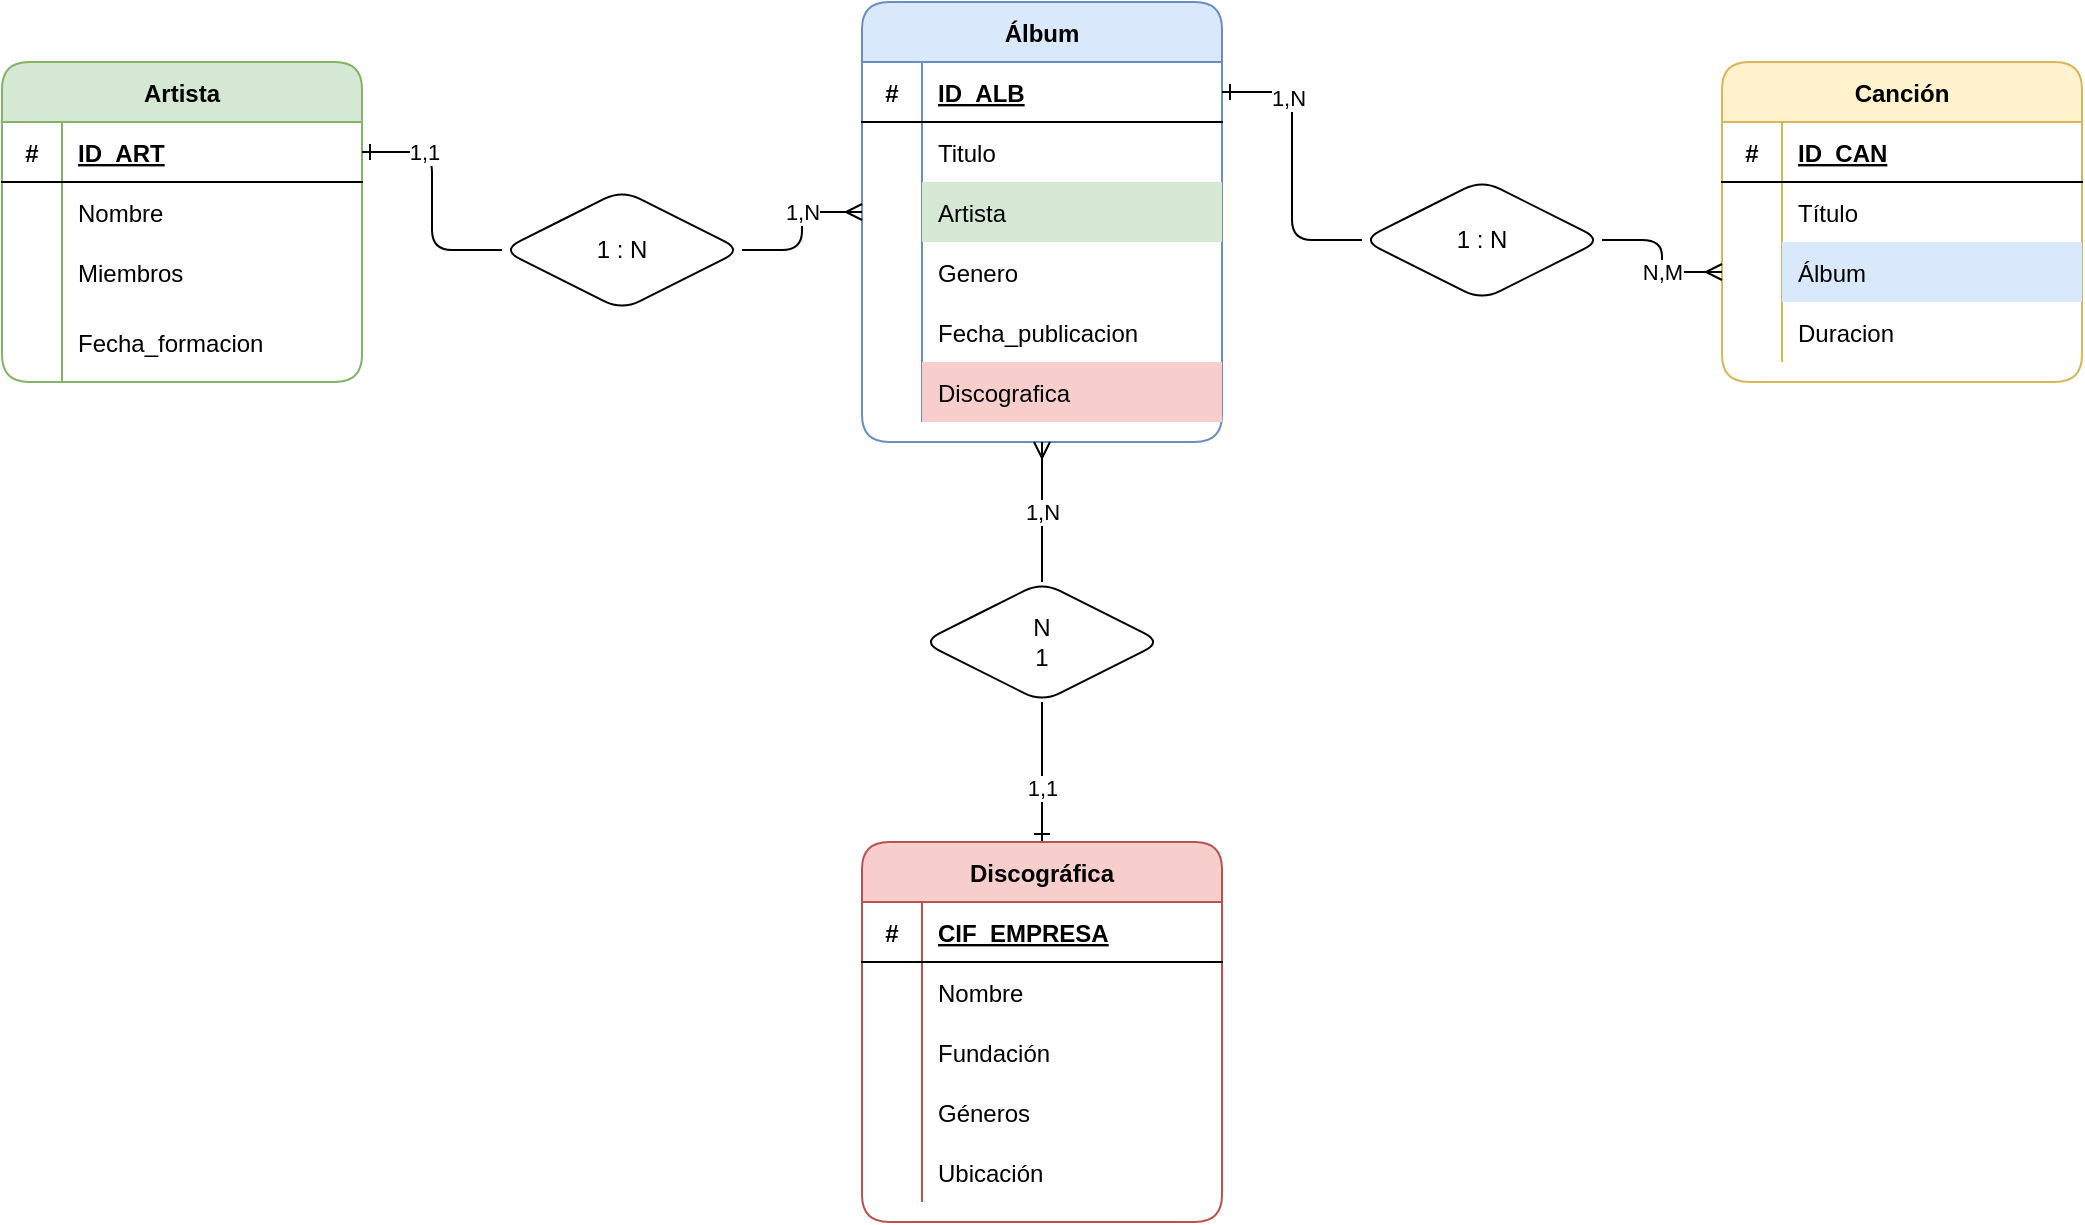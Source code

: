 <mxfile version="15.2.9" type="device"><diagram id="3aW2KKMbZ3FDJwAi9iP4" name="Page-1"><mxGraphModel dx="1372" dy="753" grid="1" gridSize="10" guides="1" tooltips="1" connect="1" arrows="1" fold="1" page="1" pageScale="1" pageWidth="1600" pageHeight="900" math="0" shadow="0"><root><mxCell id="0"/><mxCell id="1" parent="0"/><mxCell id="eeWPtb8w8YnhBSNExXRu-1" value="Artista" style="shape=table;startSize=30;container=1;collapsible=1;childLayout=tableLayout;fixedRows=1;rowLines=0;fontStyle=1;align=center;resizeLast=1;resizeLastRow=0;columnLines=1;horizontal=1;fillColor=#d5e8d4;strokeColor=#82b366;strokeWidth=1;rounded=1;" parent="1" vertex="1"><mxGeometry x="280" y="175" width="180" height="160" as="geometry"/></mxCell><mxCell id="eeWPtb8w8YnhBSNExXRu-2" value="" style="shape=partialRectangle;collapsible=0;dropTarget=0;pointerEvents=0;fillColor=none;top=0;left=0;bottom=1;right=0;points=[[0,0.5],[1,0.5]];portConstraint=eastwest;rounded=1;" parent="eeWPtb8w8YnhBSNExXRu-1" vertex="1"><mxGeometry y="30" width="180" height="30" as="geometry"/></mxCell><mxCell id="eeWPtb8w8YnhBSNExXRu-3" value="#" style="shape=partialRectangle;connectable=0;fillColor=none;top=0;left=0;bottom=0;right=0;fontStyle=1;overflow=hidden;rounded=1;" parent="eeWPtb8w8YnhBSNExXRu-2" vertex="1"><mxGeometry width="30" height="30" as="geometry"><mxRectangle width="30" height="30" as="alternateBounds"/></mxGeometry></mxCell><mxCell id="eeWPtb8w8YnhBSNExXRu-4" value="ID_ART" style="shape=partialRectangle;connectable=0;fillColor=none;top=0;left=0;bottom=0;right=0;align=left;spacingLeft=6;fontStyle=5;overflow=hidden;rounded=1;" parent="eeWPtb8w8YnhBSNExXRu-2" vertex="1"><mxGeometry x="30" width="150" height="30" as="geometry"><mxRectangle width="150" height="30" as="alternateBounds"/></mxGeometry></mxCell><mxCell id="eeWPtb8w8YnhBSNExXRu-5" value="" style="shape=partialRectangle;collapsible=0;dropTarget=0;pointerEvents=0;fillColor=none;top=0;left=0;bottom=0;right=0;points=[[0,0.5],[1,0.5]];portConstraint=eastwest;rounded=1;" parent="eeWPtb8w8YnhBSNExXRu-1" vertex="1"><mxGeometry y="60" width="180" height="30" as="geometry"/></mxCell><mxCell id="eeWPtb8w8YnhBSNExXRu-6" value="" style="shape=partialRectangle;connectable=0;fillColor=none;top=0;left=0;bottom=0;right=0;editable=1;overflow=hidden;rounded=1;" parent="eeWPtb8w8YnhBSNExXRu-5" vertex="1"><mxGeometry width="30" height="30" as="geometry"><mxRectangle width="30" height="30" as="alternateBounds"/></mxGeometry></mxCell><mxCell id="eeWPtb8w8YnhBSNExXRu-7" value="Nombre    " style="shape=partialRectangle;connectable=0;fillColor=none;top=0;left=0;bottom=0;right=0;align=left;spacingLeft=6;overflow=hidden;rounded=1;" parent="eeWPtb8w8YnhBSNExXRu-5" vertex="1"><mxGeometry x="30" width="150" height="30" as="geometry"><mxRectangle width="150" height="30" as="alternateBounds"/></mxGeometry></mxCell><mxCell id="eeWPtb8w8YnhBSNExXRu-8" value="" style="shape=partialRectangle;collapsible=0;dropTarget=0;pointerEvents=0;fillColor=none;top=0;left=0;bottom=0;right=0;points=[[0,0.5],[1,0.5]];portConstraint=eastwest;rounded=1;" parent="eeWPtb8w8YnhBSNExXRu-1" vertex="1"><mxGeometry y="90" width="180" height="30" as="geometry"/></mxCell><mxCell id="eeWPtb8w8YnhBSNExXRu-9" value="" style="shape=partialRectangle;connectable=0;fillColor=none;top=0;left=0;bottom=0;right=0;editable=1;overflow=hidden;rounded=1;" parent="eeWPtb8w8YnhBSNExXRu-8" vertex="1"><mxGeometry width="30" height="30" as="geometry"><mxRectangle width="30" height="30" as="alternateBounds"/></mxGeometry></mxCell><mxCell id="eeWPtb8w8YnhBSNExXRu-10" value="Miembros        " style="shape=partialRectangle;connectable=0;fillColor=none;top=0;left=0;bottom=0;right=0;align=left;spacingLeft=6;overflow=hidden;rounded=1;" parent="eeWPtb8w8YnhBSNExXRu-8" vertex="1"><mxGeometry x="30" width="150" height="30" as="geometry"><mxRectangle width="150" height="30" as="alternateBounds"/></mxGeometry></mxCell><mxCell id="eeWPtb8w8YnhBSNExXRu-11" value="" style="shape=partialRectangle;collapsible=0;dropTarget=0;pointerEvents=0;fillColor=none;top=0;left=0;bottom=0;right=0;points=[[0,0.5],[1,0.5]];portConstraint=eastwest;rounded=1;" parent="eeWPtb8w8YnhBSNExXRu-1" vertex="1"><mxGeometry y="120" width="180" height="40" as="geometry"/></mxCell><mxCell id="eeWPtb8w8YnhBSNExXRu-12" value="" style="shape=partialRectangle;connectable=0;fillColor=none;top=0;left=0;bottom=0;right=0;editable=1;overflow=hidden;rounded=1;" parent="eeWPtb8w8YnhBSNExXRu-11" vertex="1"><mxGeometry width="30" height="40" as="geometry"><mxRectangle width="30" height="40" as="alternateBounds"/></mxGeometry></mxCell><mxCell id="eeWPtb8w8YnhBSNExXRu-13" value="Fecha_formacion" style="shape=partialRectangle;connectable=0;fillColor=none;top=0;left=0;bottom=0;right=0;align=left;spacingLeft=6;overflow=hidden;rounded=1;" parent="eeWPtb8w8YnhBSNExXRu-11" vertex="1"><mxGeometry x="30" width="150" height="40" as="geometry"><mxRectangle width="150" height="40" as="alternateBounds"/></mxGeometry></mxCell><mxCell id="eeWPtb8w8YnhBSNExXRu-14" value="Álbum" style="shape=table;startSize=30;container=1;collapsible=1;childLayout=tableLayout;fixedRows=1;rowLines=0;fontStyle=1;align=center;resizeLast=1;fillColor=#dae8fc;strokeColor=#6c8ebf;strokeWidth=1;rounded=1;" parent="1" vertex="1"><mxGeometry x="710" y="145" width="180" height="220" as="geometry"><mxRectangle x="710" y="145" width="70" height="30" as="alternateBounds"/></mxGeometry></mxCell><mxCell id="eeWPtb8w8YnhBSNExXRu-15" value="" style="shape=partialRectangle;collapsible=0;dropTarget=0;pointerEvents=0;fillColor=none;top=0;left=0;bottom=1;right=0;points=[[0,0.5],[1,0.5]];portConstraint=eastwest;rounded=1;" parent="eeWPtb8w8YnhBSNExXRu-14" vertex="1"><mxGeometry y="30" width="180" height="30" as="geometry"/></mxCell><mxCell id="eeWPtb8w8YnhBSNExXRu-16" value="#" style="shape=partialRectangle;connectable=0;fillColor=none;top=0;left=0;bottom=0;right=0;fontStyle=1;overflow=hidden;rounded=1;" parent="eeWPtb8w8YnhBSNExXRu-15" vertex="1"><mxGeometry width="30" height="30" as="geometry"><mxRectangle width="30" height="30" as="alternateBounds"/></mxGeometry></mxCell><mxCell id="eeWPtb8w8YnhBSNExXRu-17" value="ID_ALB" style="shape=partialRectangle;connectable=0;fillColor=none;top=0;left=0;bottom=0;right=0;align=left;spacingLeft=6;fontStyle=5;overflow=hidden;rounded=1;" parent="eeWPtb8w8YnhBSNExXRu-15" vertex="1"><mxGeometry x="30" width="150" height="30" as="geometry"><mxRectangle width="150" height="30" as="alternateBounds"/></mxGeometry></mxCell><mxCell id="eeWPtb8w8YnhBSNExXRu-18" value="" style="shape=partialRectangle;collapsible=0;dropTarget=0;pointerEvents=0;fillColor=none;top=0;left=0;bottom=0;right=0;points=[[0,0.5],[1,0.5]];portConstraint=eastwest;rounded=1;" parent="eeWPtb8w8YnhBSNExXRu-14" vertex="1"><mxGeometry y="60" width="180" height="30" as="geometry"/></mxCell><mxCell id="eeWPtb8w8YnhBSNExXRu-19" value="" style="shape=partialRectangle;connectable=0;fillColor=none;top=0;left=0;bottom=0;right=0;editable=1;overflow=hidden;rounded=1;" parent="eeWPtb8w8YnhBSNExXRu-18" vertex="1"><mxGeometry width="30" height="30" as="geometry"><mxRectangle width="30" height="30" as="alternateBounds"/></mxGeometry></mxCell><mxCell id="eeWPtb8w8YnhBSNExXRu-20" value="Titulo    " style="shape=partialRectangle;connectable=0;fillColor=none;top=0;left=0;bottom=0;right=0;align=left;spacingLeft=6;overflow=hidden;rounded=1;" parent="eeWPtb8w8YnhBSNExXRu-18" vertex="1"><mxGeometry x="30" width="150" height="30" as="geometry"><mxRectangle width="150" height="30" as="alternateBounds"/></mxGeometry></mxCell><mxCell id="eeWPtb8w8YnhBSNExXRu-21" value="" style="shape=partialRectangle;collapsible=0;dropTarget=0;pointerEvents=0;fillColor=none;top=0;left=0;bottom=0;right=0;points=[[0,0.5],[1,0.5]];portConstraint=eastwest;rounded=1;" parent="eeWPtb8w8YnhBSNExXRu-14" vertex="1"><mxGeometry y="90" width="180" height="30" as="geometry"/></mxCell><mxCell id="eeWPtb8w8YnhBSNExXRu-22" value="" style="shape=partialRectangle;connectable=0;fillColor=none;top=0;left=0;bottom=0;right=0;editable=1;overflow=hidden;rounded=1;" parent="eeWPtb8w8YnhBSNExXRu-21" vertex="1"><mxGeometry width="30" height="30" as="geometry"><mxRectangle width="30" height="30" as="alternateBounds"/></mxGeometry></mxCell><mxCell id="eeWPtb8w8YnhBSNExXRu-23" value="Artista" style="shape=partialRectangle;connectable=0;fillColor=#d5e8d4;top=0;left=0;bottom=0;right=0;align=left;spacingLeft=6;overflow=hidden;strokeColor=#82b366;rounded=1;" parent="eeWPtb8w8YnhBSNExXRu-21" vertex="1"><mxGeometry x="30" width="150" height="30" as="geometry"><mxRectangle width="150" height="30" as="alternateBounds"/></mxGeometry></mxCell><mxCell id="eeWPtb8w8YnhBSNExXRu-24" value="" style="shape=partialRectangle;collapsible=0;dropTarget=0;pointerEvents=0;fillColor=none;top=0;left=0;bottom=0;right=0;points=[[0,0.5],[1,0.5]];portConstraint=eastwest;rounded=1;" parent="eeWPtb8w8YnhBSNExXRu-14" vertex="1"><mxGeometry y="120" width="180" height="30" as="geometry"/></mxCell><mxCell id="eeWPtb8w8YnhBSNExXRu-25" value="" style="shape=partialRectangle;connectable=0;fillColor=none;top=0;left=0;bottom=0;right=0;editable=1;overflow=hidden;rounded=1;" parent="eeWPtb8w8YnhBSNExXRu-24" vertex="1"><mxGeometry width="30" height="30" as="geometry"><mxRectangle width="30" height="30" as="alternateBounds"/></mxGeometry></mxCell><mxCell id="eeWPtb8w8YnhBSNExXRu-26" value="Genero" style="shape=partialRectangle;connectable=0;fillColor=none;top=0;left=0;bottom=0;right=0;align=left;spacingLeft=6;overflow=hidden;rounded=1;" parent="eeWPtb8w8YnhBSNExXRu-24" vertex="1"><mxGeometry x="30" width="150" height="30" as="geometry"><mxRectangle width="150" height="30" as="alternateBounds"/></mxGeometry></mxCell><mxCell id="eeWPtb8w8YnhBSNExXRu-57" value="" style="shape=partialRectangle;collapsible=0;dropTarget=0;pointerEvents=0;fillColor=none;top=0;left=0;bottom=0;right=0;points=[[0,0.5],[1,0.5]];portConstraint=eastwest;rounded=1;" parent="eeWPtb8w8YnhBSNExXRu-14" vertex="1"><mxGeometry y="150" width="180" height="30" as="geometry"/></mxCell><mxCell id="eeWPtb8w8YnhBSNExXRu-58" value="" style="shape=partialRectangle;connectable=0;fillColor=none;top=0;left=0;bottom=0;right=0;editable=1;overflow=hidden;rounded=1;" parent="eeWPtb8w8YnhBSNExXRu-57" vertex="1"><mxGeometry width="30" height="30" as="geometry"><mxRectangle width="30" height="30" as="alternateBounds"/></mxGeometry></mxCell><mxCell id="eeWPtb8w8YnhBSNExXRu-59" value="Fecha_publicacion   " style="shape=partialRectangle;connectable=0;fillColor=none;top=0;left=0;bottom=0;right=0;align=left;spacingLeft=6;overflow=hidden;rounded=1;" parent="eeWPtb8w8YnhBSNExXRu-57" vertex="1"><mxGeometry x="30" width="150" height="30" as="geometry"><mxRectangle width="150" height="30" as="alternateBounds"/></mxGeometry></mxCell><mxCell id="eeWPtb8w8YnhBSNExXRu-60" value="" style="shape=partialRectangle;collapsible=0;dropTarget=0;pointerEvents=0;fillColor=none;top=0;left=0;bottom=0;right=0;points=[[0,0.5],[1,0.5]];portConstraint=eastwest;rounded=1;" parent="eeWPtb8w8YnhBSNExXRu-14" vertex="1"><mxGeometry y="180" width="180" height="30" as="geometry"/></mxCell><mxCell id="eeWPtb8w8YnhBSNExXRu-61" value="" style="shape=partialRectangle;connectable=0;fillColor=none;top=0;left=0;bottom=0;right=0;editable=1;overflow=hidden;rounded=1;" parent="eeWPtb8w8YnhBSNExXRu-60" vertex="1"><mxGeometry width="30" height="30" as="geometry"><mxRectangle width="30" height="30" as="alternateBounds"/></mxGeometry></mxCell><mxCell id="eeWPtb8w8YnhBSNExXRu-62" value="Discografica" style="shape=partialRectangle;connectable=0;fillColor=#f8cecc;top=0;left=0;bottom=0;right=0;align=left;spacingLeft=6;overflow=hidden;strokeColor=#b85450;rounded=1;" parent="eeWPtb8w8YnhBSNExXRu-60" vertex="1"><mxGeometry x="30" width="150" height="30" as="geometry"><mxRectangle width="150" height="30" as="alternateBounds"/></mxGeometry></mxCell><mxCell id="eeWPtb8w8YnhBSNExXRu-64" style="edgeStyle=orthogonalEdgeStyle;orthogonalLoop=1;jettySize=auto;html=1;exitX=0;exitY=0.5;exitDx=0;exitDy=0;entryX=1;entryY=0.5;entryDx=0;entryDy=0;endArrow=ERone;endFill=0;" parent="1" source="eeWPtb8w8YnhBSNExXRu-63" target="eeWPtb8w8YnhBSNExXRu-2" edge="1"><mxGeometry relative="1" as="geometry"/></mxCell><mxCell id="8BQ4cjlgS5cxb9j_QM0c-7" value="&lt;div&gt;1,1&lt;/div&gt;" style="edgeLabel;html=1;align=center;verticalAlign=middle;resizable=0;points=[];rounded=1;" vertex="1" connectable="0" parent="eeWPtb8w8YnhBSNExXRu-64"><mxGeometry x="0.609" y="-1" relative="1" as="geometry"><mxPoint x="7" y="1" as="offset"/></mxGeometry></mxCell><mxCell id="eeWPtb8w8YnhBSNExXRu-65" style="edgeStyle=orthogonalEdgeStyle;orthogonalLoop=1;jettySize=auto;html=1;exitX=1;exitY=0.5;exitDx=0;exitDy=0;endArrow=ERmany;endFill=0;entryX=0;entryY=0.5;entryDx=0;entryDy=0;" parent="1" source="eeWPtb8w8YnhBSNExXRu-63" target="eeWPtb8w8YnhBSNExXRu-21" edge="1"><mxGeometry relative="1" as="geometry"/></mxCell><mxCell id="8BQ4cjlgS5cxb9j_QM0c-9" value="1,N" style="edgeLabel;html=1;align=center;verticalAlign=middle;resizable=0;points=[];rounded=1;" vertex="1" connectable="0" parent="eeWPtb8w8YnhBSNExXRu-65"><mxGeometry x="0.367" y="1" relative="1" as="geometry"><mxPoint x="-5" y="1" as="offset"/></mxGeometry></mxCell><mxCell id="eeWPtb8w8YnhBSNExXRu-63" value="1 : N" style="shape=rhombus;perimeter=rhombusPerimeter;whiteSpace=wrap;html=1;align=center;strokeWidth=1;rounded=1;" parent="1" vertex="1"><mxGeometry x="530" y="239" width="120" height="60" as="geometry"/></mxCell><mxCell id="eeWPtb8w8YnhBSNExXRu-66" value="Canción" style="shape=table;startSize=30;container=1;collapsible=1;childLayout=tableLayout;fixedRows=1;rowLines=0;fontStyle=1;align=center;resizeLast=1;fillColor=#fff2cc;strokeColor=#d6b656;strokeWidth=1;rounded=1;" parent="1" vertex="1"><mxGeometry x="1140" y="175" width="180" height="160" as="geometry"/></mxCell><mxCell id="eeWPtb8w8YnhBSNExXRu-67" value="" style="shape=partialRectangle;collapsible=0;dropTarget=0;pointerEvents=0;fillColor=none;top=0;left=0;bottom=1;right=0;points=[[0,0.5],[1,0.5]];portConstraint=eastwest;rounded=1;" parent="eeWPtb8w8YnhBSNExXRu-66" vertex="1"><mxGeometry y="30" width="180" height="30" as="geometry"/></mxCell><mxCell id="eeWPtb8w8YnhBSNExXRu-68" value="#" style="shape=partialRectangle;connectable=0;fillColor=none;top=0;left=0;bottom=0;right=0;fontStyle=1;overflow=hidden;rounded=1;" parent="eeWPtb8w8YnhBSNExXRu-67" vertex="1"><mxGeometry width="30" height="30" as="geometry"><mxRectangle width="30" height="30" as="alternateBounds"/></mxGeometry></mxCell><mxCell id="eeWPtb8w8YnhBSNExXRu-69" value="ID_CAN" style="shape=partialRectangle;connectable=0;fillColor=none;top=0;left=0;bottom=0;right=0;align=left;spacingLeft=6;fontStyle=5;overflow=hidden;rounded=1;" parent="eeWPtb8w8YnhBSNExXRu-67" vertex="1"><mxGeometry x="30" width="150" height="30" as="geometry"><mxRectangle width="150" height="30" as="alternateBounds"/></mxGeometry></mxCell><mxCell id="eeWPtb8w8YnhBSNExXRu-70" value="" style="shape=partialRectangle;collapsible=0;dropTarget=0;pointerEvents=0;fillColor=none;top=0;left=0;bottom=0;right=0;points=[[0,0.5],[1,0.5]];portConstraint=eastwest;rounded=1;" parent="eeWPtb8w8YnhBSNExXRu-66" vertex="1"><mxGeometry y="60" width="180" height="30" as="geometry"/></mxCell><mxCell id="eeWPtb8w8YnhBSNExXRu-71" value="" style="shape=partialRectangle;connectable=0;fillColor=none;top=0;left=0;bottom=0;right=0;editable=1;overflow=hidden;rounded=1;" parent="eeWPtb8w8YnhBSNExXRu-70" vertex="1"><mxGeometry width="30" height="30" as="geometry"><mxRectangle width="30" height="30" as="alternateBounds"/></mxGeometry></mxCell><mxCell id="eeWPtb8w8YnhBSNExXRu-72" value="Título    " style="shape=partialRectangle;connectable=0;fillColor=none;top=0;left=0;bottom=0;right=0;align=left;spacingLeft=6;overflow=hidden;rounded=1;" parent="eeWPtb8w8YnhBSNExXRu-70" vertex="1"><mxGeometry x="30" width="150" height="30" as="geometry"><mxRectangle width="150" height="30" as="alternateBounds"/></mxGeometry></mxCell><mxCell id="eeWPtb8w8YnhBSNExXRu-73" value="" style="shape=partialRectangle;collapsible=0;dropTarget=0;pointerEvents=0;fillColor=none;top=0;left=0;bottom=0;right=0;points=[[0,0.5],[1,0.5]];portConstraint=eastwest;rounded=1;" parent="eeWPtb8w8YnhBSNExXRu-66" vertex="1"><mxGeometry y="90" width="180" height="30" as="geometry"/></mxCell><mxCell id="eeWPtb8w8YnhBSNExXRu-74" value="" style="shape=partialRectangle;connectable=0;fillColor=none;top=0;left=0;bottom=0;right=0;editable=1;overflow=hidden;rounded=1;" parent="eeWPtb8w8YnhBSNExXRu-73" vertex="1"><mxGeometry width="30" height="30" as="geometry"><mxRectangle width="30" height="30" as="alternateBounds"/></mxGeometry></mxCell><mxCell id="eeWPtb8w8YnhBSNExXRu-75" value="Álbum" style="shape=partialRectangle;connectable=0;fillColor=#dae8fc;top=0;left=0;bottom=0;right=0;align=left;spacingLeft=6;overflow=hidden;strokeColor=#6c8ebf;rounded=1;" parent="eeWPtb8w8YnhBSNExXRu-73" vertex="1"><mxGeometry x="30" width="150" height="30" as="geometry"><mxRectangle width="150" height="30" as="alternateBounds"/></mxGeometry></mxCell><mxCell id="eeWPtb8w8YnhBSNExXRu-76" value="" style="shape=partialRectangle;collapsible=0;dropTarget=0;pointerEvents=0;fillColor=none;top=0;left=0;bottom=0;right=0;points=[[0,0.5],[1,0.5]];portConstraint=eastwest;rounded=1;" parent="eeWPtb8w8YnhBSNExXRu-66" vertex="1"><mxGeometry y="120" width="180" height="30" as="geometry"/></mxCell><mxCell id="eeWPtb8w8YnhBSNExXRu-77" value="" style="shape=partialRectangle;connectable=0;fillColor=none;top=0;left=0;bottom=0;right=0;editable=1;overflow=hidden;rounded=1;" parent="eeWPtb8w8YnhBSNExXRu-76" vertex="1"><mxGeometry width="30" height="30" as="geometry"><mxRectangle width="30" height="30" as="alternateBounds"/></mxGeometry></mxCell><mxCell id="eeWPtb8w8YnhBSNExXRu-78" value="Duracion" style="shape=partialRectangle;connectable=0;fillColor=none;top=0;left=0;bottom=0;right=0;align=left;spacingLeft=6;overflow=hidden;rounded=1;" parent="eeWPtb8w8YnhBSNExXRu-76" vertex="1"><mxGeometry x="30" width="150" height="30" as="geometry"><mxRectangle width="150" height="30" as="alternateBounds"/></mxGeometry></mxCell><mxCell id="eeWPtb8w8YnhBSNExXRu-79" style="edgeStyle=orthogonalEdgeStyle;orthogonalLoop=1;jettySize=auto;html=1;exitX=0;exitY=0.5;exitDx=0;exitDy=0;entryX=1;entryY=0.5;entryDx=0;entryDy=0;endArrow=ERone;endFill=0;" parent="1" source="eeWPtb8w8YnhBSNExXRu-81" target="eeWPtb8w8YnhBSNExXRu-15" edge="1"><mxGeometry relative="1" as="geometry"><mxPoint x="890" y="215" as="targetPoint"/></mxGeometry></mxCell><mxCell id="8BQ4cjlgS5cxb9j_QM0c-10" value="1,N" style="edgeLabel;html=1;align=center;verticalAlign=middle;resizable=0;points=[];rounded=1;" vertex="1" connectable="0" parent="eeWPtb8w8YnhBSNExXRu-79"><mxGeometry x="0.482" y="2" relative="1" as="geometry"><mxPoint as="offset"/></mxGeometry></mxCell><mxCell id="eeWPtb8w8YnhBSNExXRu-80" style="edgeStyle=orthogonalEdgeStyle;orthogonalLoop=1;jettySize=auto;html=1;exitX=1;exitY=0.5;exitDx=0;exitDy=0;entryX=0;entryY=0.5;entryDx=0;entryDy=0;endArrow=ERmany;endFill=0;" parent="1" source="eeWPtb8w8YnhBSNExXRu-81" target="eeWPtb8w8YnhBSNExXRu-73" edge="1"><mxGeometry relative="1" as="geometry"><mxPoint x="1140" y="245" as="targetPoint"/></mxGeometry></mxCell><mxCell id="8BQ4cjlgS5cxb9j_QM0c-11" value="N,M" style="edgeLabel;html=1;align=center;verticalAlign=middle;resizable=0;points=[];fontStyle=0;rounded=1;" vertex="1" connectable="0" parent="eeWPtb8w8YnhBSNExXRu-80"><mxGeometry x="0.304" y="1" relative="1" as="geometry"><mxPoint x="-4" y="1" as="offset"/></mxGeometry></mxCell><mxCell id="eeWPtb8w8YnhBSNExXRu-81" value="1 : N" style="shape=rhombus;perimeter=rhombusPerimeter;whiteSpace=wrap;html=1;align=center;strokeWidth=1;rounded=1;" parent="1" vertex="1"><mxGeometry x="960" y="234" width="120" height="60" as="geometry"/></mxCell><mxCell id="8BQ4cjlgS5cxb9j_QM0c-22" value="" style="edgeStyle=orthogonalEdgeStyle;orthogonalLoop=1;jettySize=auto;html=1;endArrow=ERmany;endFill=0;entryX=0.5;entryY=1;entryDx=0;entryDy=0;" edge="1" parent="1" source="8BQ4cjlgS5cxb9j_QM0c-18" target="eeWPtb8w8YnhBSNExXRu-14"><mxGeometry relative="1" as="geometry"><Array as="points"/></mxGeometry></mxCell><mxCell id="8BQ4cjlgS5cxb9j_QM0c-44" value="1,N" style="edgeLabel;html=1;align=center;verticalAlign=middle;resizable=0;points=[];rounded=1;" vertex="1" connectable="0" parent="8BQ4cjlgS5cxb9j_QM0c-22"><mxGeometry x="0.252" y="1" relative="1" as="geometry"><mxPoint x="1" y="9" as="offset"/></mxGeometry></mxCell><mxCell id="8BQ4cjlgS5cxb9j_QM0c-18" value="&lt;div&gt;N&lt;/div&gt;&lt;div&gt;1&lt;br&gt;&lt;/div&gt;" style="shape=rhombus;perimeter=rhombusPerimeter;whiteSpace=wrap;html=1;align=center;rounded=1;" vertex="1" parent="1"><mxGeometry x="740" y="435" width="120" height="60" as="geometry"/></mxCell><mxCell id="8BQ4cjlgS5cxb9j_QM0c-36" value="" style="edgeStyle=orthogonalEdgeStyle;orthogonalLoop=1;jettySize=auto;html=1;endArrow=none;endFill=0;startArrow=ERone;startFill=0;" edge="1" parent="1" source="8BQ4cjlgS5cxb9j_QM0c-23" target="8BQ4cjlgS5cxb9j_QM0c-18"><mxGeometry relative="1" as="geometry"/></mxCell><mxCell id="8BQ4cjlgS5cxb9j_QM0c-43" value="1,1" style="edgeLabel;html=1;align=center;verticalAlign=middle;resizable=0;points=[];rounded=1;" vertex="1" connectable="0" parent="8BQ4cjlgS5cxb9j_QM0c-36"><mxGeometry x="-0.224" y="1" relative="1" as="geometry"><mxPoint x="1" as="offset"/></mxGeometry></mxCell><mxCell id="8BQ4cjlgS5cxb9j_QM0c-23" value="Discográfica" style="shape=table;startSize=30;container=1;collapsible=1;childLayout=tableLayout;fixedRows=1;rowLines=0;fontStyle=1;align=center;resizeLast=1;strokeWidth=1;fillColor=#f8cecc;strokeColor=#b85450;rounded=1;" vertex="1" parent="1"><mxGeometry x="710" y="565" width="180" height="190" as="geometry"/></mxCell><mxCell id="8BQ4cjlgS5cxb9j_QM0c-24" value="" style="shape=partialRectangle;collapsible=0;dropTarget=0;pointerEvents=0;fillColor=none;top=0;left=0;bottom=1;right=0;points=[[0,0.5],[1,0.5]];portConstraint=eastwest;rounded=1;" vertex="1" parent="8BQ4cjlgS5cxb9j_QM0c-23"><mxGeometry y="30" width="180" height="30" as="geometry"/></mxCell><mxCell id="8BQ4cjlgS5cxb9j_QM0c-25" value="#" style="shape=partialRectangle;connectable=0;fillColor=none;top=0;left=0;bottom=0;right=0;fontStyle=1;overflow=hidden;rounded=1;" vertex="1" parent="8BQ4cjlgS5cxb9j_QM0c-24"><mxGeometry width="30" height="30" as="geometry"><mxRectangle width="30" height="30" as="alternateBounds"/></mxGeometry></mxCell><mxCell id="8BQ4cjlgS5cxb9j_QM0c-26" value="CIF_EMPRESA" style="shape=partialRectangle;connectable=0;fillColor=none;top=0;left=0;bottom=0;right=0;align=left;spacingLeft=6;fontStyle=5;overflow=hidden;rounded=1;" vertex="1" parent="8BQ4cjlgS5cxb9j_QM0c-24"><mxGeometry x="30" width="150" height="30" as="geometry"><mxRectangle width="150" height="30" as="alternateBounds"/></mxGeometry></mxCell><mxCell id="8BQ4cjlgS5cxb9j_QM0c-27" value="" style="shape=partialRectangle;collapsible=0;dropTarget=0;pointerEvents=0;fillColor=none;top=0;left=0;bottom=0;right=0;points=[[0,0.5],[1,0.5]];portConstraint=eastwest;rounded=1;" vertex="1" parent="8BQ4cjlgS5cxb9j_QM0c-23"><mxGeometry y="60" width="180" height="30" as="geometry"/></mxCell><mxCell id="8BQ4cjlgS5cxb9j_QM0c-28" value="" style="shape=partialRectangle;connectable=0;fillColor=none;top=0;left=0;bottom=0;right=0;editable=1;overflow=hidden;rounded=1;" vertex="1" parent="8BQ4cjlgS5cxb9j_QM0c-27"><mxGeometry width="30" height="30" as="geometry"><mxRectangle width="30" height="30" as="alternateBounds"/></mxGeometry></mxCell><mxCell id="8BQ4cjlgS5cxb9j_QM0c-29" value="Nombre" style="shape=partialRectangle;connectable=0;fillColor=none;top=0;left=0;bottom=0;right=0;align=left;spacingLeft=6;overflow=hidden;rounded=1;" vertex="1" parent="8BQ4cjlgS5cxb9j_QM0c-27"><mxGeometry x="30" width="150" height="30" as="geometry"><mxRectangle width="150" height="30" as="alternateBounds"/></mxGeometry></mxCell><mxCell id="8BQ4cjlgS5cxb9j_QM0c-30" value="" style="shape=partialRectangle;collapsible=0;dropTarget=0;pointerEvents=0;fillColor=none;top=0;left=0;bottom=0;right=0;points=[[0,0.5],[1,0.5]];portConstraint=eastwest;rounded=1;" vertex="1" parent="8BQ4cjlgS5cxb9j_QM0c-23"><mxGeometry y="90" width="180" height="30" as="geometry"/></mxCell><mxCell id="8BQ4cjlgS5cxb9j_QM0c-31" value="" style="shape=partialRectangle;connectable=0;fillColor=none;top=0;left=0;bottom=0;right=0;editable=1;overflow=hidden;rounded=1;" vertex="1" parent="8BQ4cjlgS5cxb9j_QM0c-30"><mxGeometry width="30" height="30" as="geometry"><mxRectangle width="30" height="30" as="alternateBounds"/></mxGeometry></mxCell><mxCell id="8BQ4cjlgS5cxb9j_QM0c-32" value="Fundación" style="shape=partialRectangle;connectable=0;fillColor=none;top=0;left=0;bottom=0;right=0;align=left;spacingLeft=6;overflow=hidden;rounded=1;" vertex="1" parent="8BQ4cjlgS5cxb9j_QM0c-30"><mxGeometry x="30" width="150" height="30" as="geometry"><mxRectangle width="150" height="30" as="alternateBounds"/></mxGeometry></mxCell><mxCell id="8BQ4cjlgS5cxb9j_QM0c-33" value="" style="shape=partialRectangle;collapsible=0;dropTarget=0;pointerEvents=0;fillColor=none;top=0;left=0;bottom=0;right=0;points=[[0,0.5],[1,0.5]];portConstraint=eastwest;rounded=1;" vertex="1" parent="8BQ4cjlgS5cxb9j_QM0c-23"><mxGeometry y="120" width="180" height="30" as="geometry"/></mxCell><mxCell id="8BQ4cjlgS5cxb9j_QM0c-34" value="" style="shape=partialRectangle;connectable=0;fillColor=none;top=0;left=0;bottom=0;right=0;editable=1;overflow=hidden;rounded=1;" vertex="1" parent="8BQ4cjlgS5cxb9j_QM0c-33"><mxGeometry width="30" height="30" as="geometry"><mxRectangle width="30" height="30" as="alternateBounds"/></mxGeometry></mxCell><mxCell id="8BQ4cjlgS5cxb9j_QM0c-35" value="Géneros" style="shape=partialRectangle;connectable=0;fillColor=none;top=0;left=0;bottom=0;right=0;align=left;spacingLeft=6;overflow=hidden;rounded=1;" vertex="1" parent="8BQ4cjlgS5cxb9j_QM0c-33"><mxGeometry x="30" width="150" height="30" as="geometry"><mxRectangle width="150" height="30" as="alternateBounds"/></mxGeometry></mxCell><mxCell id="8BQ4cjlgS5cxb9j_QM0c-39" value="" style="shape=partialRectangle;collapsible=0;dropTarget=0;pointerEvents=0;fillColor=none;top=0;left=0;bottom=0;right=0;points=[[0,0.5],[1,0.5]];portConstraint=eastwest;rounded=1;" vertex="1" parent="8BQ4cjlgS5cxb9j_QM0c-23"><mxGeometry y="150" width="180" height="30" as="geometry"/></mxCell><mxCell id="8BQ4cjlgS5cxb9j_QM0c-40" value="" style="shape=partialRectangle;connectable=0;fillColor=none;top=0;left=0;bottom=0;right=0;editable=1;overflow=hidden;rounded=1;" vertex="1" parent="8BQ4cjlgS5cxb9j_QM0c-39"><mxGeometry width="30" height="30" as="geometry"><mxRectangle width="30" height="30" as="alternateBounds"/></mxGeometry></mxCell><mxCell id="8BQ4cjlgS5cxb9j_QM0c-41" value="Ubicación" style="shape=partialRectangle;connectable=0;fillColor=none;top=0;left=0;bottom=0;right=0;align=left;spacingLeft=6;overflow=hidden;rounded=1;" vertex="1" parent="8BQ4cjlgS5cxb9j_QM0c-39"><mxGeometry x="30" width="150" height="30" as="geometry"><mxRectangle width="150" height="30" as="alternateBounds"/></mxGeometry></mxCell></root></mxGraphModel></diagram></mxfile>